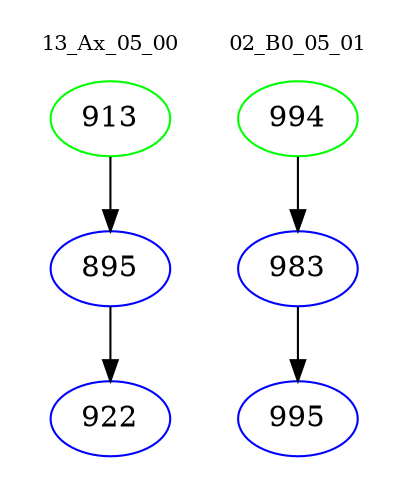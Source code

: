 digraph{
subgraph cluster_0 {
color = white
label = "13_Ax_05_00";
fontsize=10;
T0_913 [label="913", color="green"]
T0_913 -> T0_895 [color="black"]
T0_895 [label="895", color="blue"]
T0_895 -> T0_922 [color="black"]
T0_922 [label="922", color="blue"]
}
subgraph cluster_1 {
color = white
label = "02_B0_05_01";
fontsize=10;
T1_994 [label="994", color="green"]
T1_994 -> T1_983 [color="black"]
T1_983 [label="983", color="blue"]
T1_983 -> T1_995 [color="black"]
T1_995 [label="995", color="blue"]
}
}
